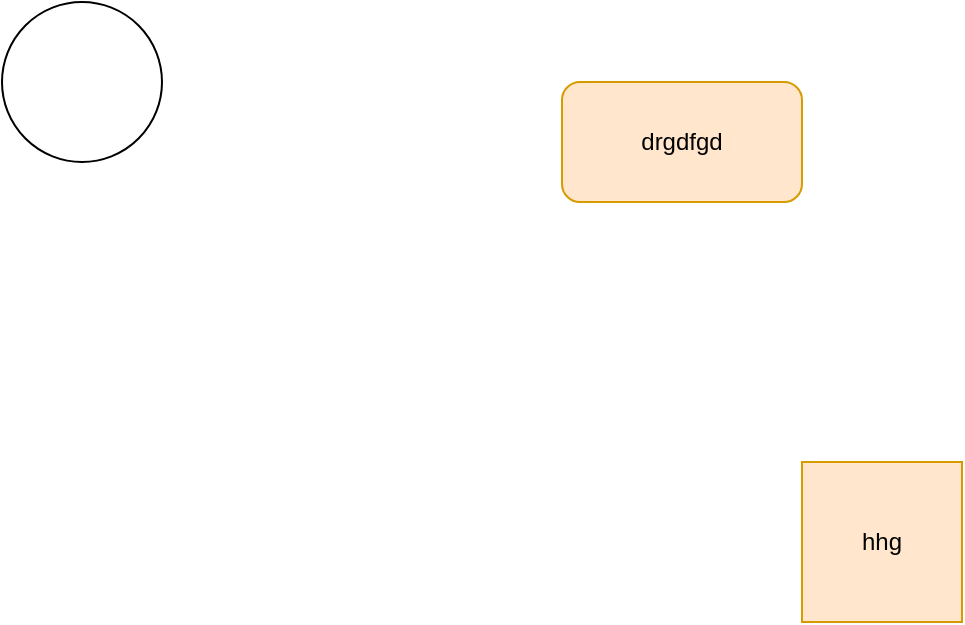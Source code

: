 <mxfile version="24.4.2" type="github">
  <diagram name="Page-1" id="u4DxyU6BI0TSQ7bg5pkQ">
    <mxGraphModel dx="1772" dy="811" grid="1" gridSize="10" guides="1" tooltips="1" connect="1" arrows="1" fold="1" page="1" pageScale="1" pageWidth="1169" pageHeight="827" math="0" shadow="0">
      <root>
        <mxCell id="0" />
        <mxCell id="1" style="" parent="0" />
        <UserObject label="drgdfgd" tags="test" id="-00R2F4Bpn7ypyN0aPdk-1">
          <mxCell style="rounded=1;whiteSpace=wrap;html=1;fillColor=#ffe6cc;strokeColor=#d79b00;gradientColor=none;glass=0;shadow=0;" parent="1" vertex="1">
            <mxGeometry x="370" y="160" width="120" height="60" as="geometry" />
          </mxCell>
        </UserObject>
        <UserObject label="hhg" tags="test" id="tgMQed9vpyuiod9IinPS-8">
          <mxCell style="whiteSpace=wrap;html=1;aspect=fixed;fillColor=#ffe6cc;strokeColor=#d79b00;" vertex="1" parent="1">
            <mxGeometry x="490" y="350" width="80" height="80" as="geometry" />
          </mxCell>
        </UserObject>
        <mxCell id="tgMQed9vpyuiod9IinPS-9" value="" style="ellipse;whiteSpace=wrap;html=1;aspect=fixed;" vertex="1" parent="1">
          <mxGeometry x="90" y="120" width="80" height="80" as="geometry" />
        </mxCell>
      </root>
    </mxGraphModel>
  </diagram>
</mxfile>

